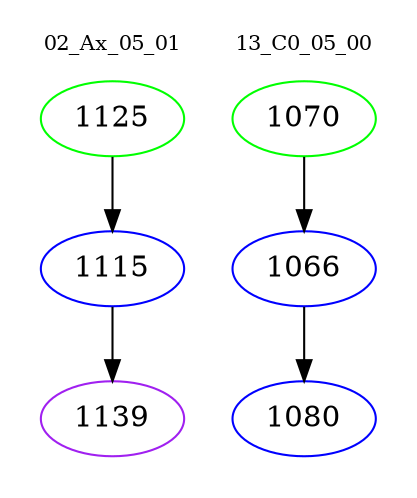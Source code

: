 digraph{
subgraph cluster_0 {
color = white
label = "02_Ax_05_01";
fontsize=10;
T0_1125 [label="1125", color="green"]
T0_1125 -> T0_1115 [color="black"]
T0_1115 [label="1115", color="blue"]
T0_1115 -> T0_1139 [color="black"]
T0_1139 [label="1139", color="purple"]
}
subgraph cluster_1 {
color = white
label = "13_C0_05_00";
fontsize=10;
T1_1070 [label="1070", color="green"]
T1_1070 -> T1_1066 [color="black"]
T1_1066 [label="1066", color="blue"]
T1_1066 -> T1_1080 [color="black"]
T1_1080 [label="1080", color="blue"]
}
}
